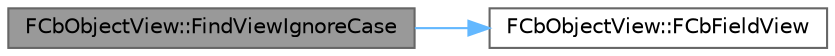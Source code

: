 digraph "FCbObjectView::FindViewIgnoreCase"
{
 // INTERACTIVE_SVG=YES
 // LATEX_PDF_SIZE
  bgcolor="transparent";
  edge [fontname=Helvetica,fontsize=10,labelfontname=Helvetica,labelfontsize=10];
  node [fontname=Helvetica,fontsize=10,shape=box,height=0.2,width=0.4];
  rankdir="LR";
  Node1 [id="Node000001",label="FCbObjectView::FindViewIgnoreCase",height=0.2,width=0.4,color="gray40", fillcolor="grey60", style="filled", fontcolor="black",tooltip="Find a field by case-insensitive name comparison."];
  Node1 -> Node2 [id="edge1_Node000001_Node000002",color="steelblue1",style="solid",tooltip=" "];
  Node2 [id="Node000002",label="FCbObjectView::FCbFieldView",height=0.2,width=0.4,color="grey40", fillcolor="white", style="filled",URL="$dc/d1a/classFCbObjectView.html#af9e4f62f0555f921523c2a817a2cd11e",tooltip=" "];
}
